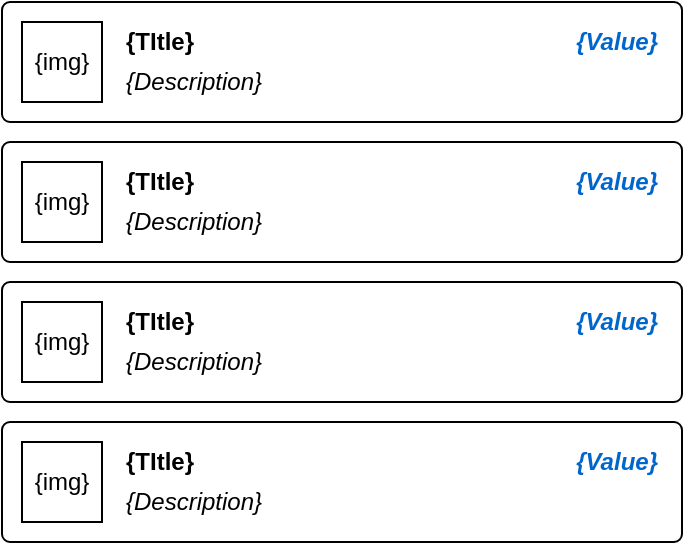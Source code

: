 <mxfile version="20.8.16" type="device"><diagram id="231i00YgfzE0QRONw8nu" name="Page-1"><mxGraphModel dx="1418" dy="838" grid="1" gridSize="10" guides="1" tooltips="1" connect="1" arrows="1" fold="1" page="1" pageScale="1" pageWidth="827" pageHeight="1169" math="0" shadow="0"><root><mxCell id="0"/><mxCell id="1" parent="0"/><mxCell id="LixINrJu6YiHYAf0aIgL-4" value="" style="rounded=1;whiteSpace=wrap;html=1;arcSize=8;absoluteArcSize=1;container=1;recursiveResize=0;collapsible=0;" vertex="1" parent="1"><mxGeometry x="260" y="510" width="340" height="60" as="geometry"/></mxCell><mxCell id="LixINrJu6YiHYAf0aIgL-1" value="{img}" style="rounded=0;whiteSpace=wrap;html=1;" vertex="1" parent="LixINrJu6YiHYAf0aIgL-4"><mxGeometry x="10" y="10" width="40" height="40" as="geometry"/></mxCell><mxCell id="LixINrJu6YiHYAf0aIgL-2" value="{TItle}" style="text;html=1;strokeColor=none;fillColor=none;align=left;verticalAlign=middle;whiteSpace=wrap;rounded=0;fontStyle=1" vertex="1" parent="LixINrJu6YiHYAf0aIgL-4"><mxGeometry x="60" y="10" width="60" height="20" as="geometry"/></mxCell><mxCell id="LixINrJu6YiHYAf0aIgL-3" value="{Description}" style="text;html=1;strokeColor=none;fillColor=none;align=left;verticalAlign=middle;whiteSpace=wrap;rounded=0;fontStyle=2" vertex="1" parent="LixINrJu6YiHYAf0aIgL-4"><mxGeometry x="60" y="30" width="190" height="20" as="geometry"/></mxCell><mxCell id="LixINrJu6YiHYAf0aIgL-5" value="{Value}" style="text;html=1;strokeColor=none;fillColor=none;align=right;verticalAlign=middle;whiteSpace=wrap;rounded=0;fontStyle=3;fontColor=#0066CC;" vertex="1" parent="1"><mxGeometry x="530" y="520" width="60" height="20" as="geometry"/></mxCell><mxCell id="LixINrJu6YiHYAf0aIgL-6" value="" style="rounded=1;whiteSpace=wrap;html=1;arcSize=8;absoluteArcSize=1;container=1;recursiveResize=0;collapsible=0;" vertex="1" parent="1"><mxGeometry x="260" y="580" width="340" height="60" as="geometry"/></mxCell><mxCell id="LixINrJu6YiHYAf0aIgL-7" value="{img}" style="rounded=0;whiteSpace=wrap;html=1;" vertex="1" parent="LixINrJu6YiHYAf0aIgL-6"><mxGeometry x="10" y="10" width="40" height="40" as="geometry"/></mxCell><mxCell id="LixINrJu6YiHYAf0aIgL-8" value="{TItle}" style="text;html=1;strokeColor=none;fillColor=none;align=left;verticalAlign=middle;whiteSpace=wrap;rounded=0;fontStyle=1" vertex="1" parent="LixINrJu6YiHYAf0aIgL-6"><mxGeometry x="60" y="10" width="60" height="20" as="geometry"/></mxCell><mxCell id="LixINrJu6YiHYAf0aIgL-9" value="{Description}" style="text;html=1;strokeColor=none;fillColor=none;align=left;verticalAlign=middle;whiteSpace=wrap;rounded=0;fontStyle=2" vertex="1" parent="LixINrJu6YiHYAf0aIgL-6"><mxGeometry x="60" y="30" width="190" height="20" as="geometry"/></mxCell><mxCell id="LixINrJu6YiHYAf0aIgL-10" value="{Value}" style="text;html=1;strokeColor=none;fillColor=none;align=right;verticalAlign=middle;whiteSpace=wrap;rounded=0;fontStyle=3;fontColor=#0066CC;" vertex="1" parent="1"><mxGeometry x="530" y="590" width="60" height="20" as="geometry"/></mxCell><mxCell id="LixINrJu6YiHYAf0aIgL-11" value="" style="rounded=1;whiteSpace=wrap;html=1;arcSize=8;absoluteArcSize=1;container=1;recursiveResize=0;collapsible=0;" vertex="1" parent="1"><mxGeometry x="260" y="650" width="340" height="60" as="geometry"/></mxCell><mxCell id="LixINrJu6YiHYAf0aIgL-12" value="{img}" style="rounded=0;whiteSpace=wrap;html=1;" vertex="1" parent="LixINrJu6YiHYAf0aIgL-11"><mxGeometry x="10" y="10" width="40" height="40" as="geometry"/></mxCell><mxCell id="LixINrJu6YiHYAf0aIgL-13" value="{TItle}" style="text;html=1;strokeColor=none;fillColor=none;align=left;verticalAlign=middle;whiteSpace=wrap;rounded=0;fontStyle=1" vertex="1" parent="LixINrJu6YiHYAf0aIgL-11"><mxGeometry x="60" y="10" width="60" height="20" as="geometry"/></mxCell><mxCell id="LixINrJu6YiHYAf0aIgL-14" value="{Description}" style="text;html=1;strokeColor=none;fillColor=none;align=left;verticalAlign=middle;whiteSpace=wrap;rounded=0;fontStyle=2" vertex="1" parent="LixINrJu6YiHYAf0aIgL-11"><mxGeometry x="60" y="30" width="190" height="20" as="geometry"/></mxCell><mxCell id="LixINrJu6YiHYAf0aIgL-15" value="{Value}" style="text;html=1;strokeColor=none;fillColor=none;align=right;verticalAlign=middle;whiteSpace=wrap;rounded=0;fontStyle=3;fontColor=#0066CC;" vertex="1" parent="1"><mxGeometry x="530" y="660" width="60" height="20" as="geometry"/></mxCell><mxCell id="LixINrJu6YiHYAf0aIgL-16" value="" style="rounded=1;whiteSpace=wrap;html=1;arcSize=8;absoluteArcSize=1;container=1;recursiveResize=0;collapsible=0;" vertex="1" parent="1"><mxGeometry x="260" y="720" width="340" height="60" as="geometry"/></mxCell><mxCell id="LixINrJu6YiHYAf0aIgL-17" value="{img}" style="rounded=0;whiteSpace=wrap;html=1;" vertex="1" parent="LixINrJu6YiHYAf0aIgL-16"><mxGeometry x="10" y="10" width="40" height="40" as="geometry"/></mxCell><mxCell id="LixINrJu6YiHYAf0aIgL-18" value="{TItle}" style="text;html=1;strokeColor=none;fillColor=none;align=left;verticalAlign=middle;whiteSpace=wrap;rounded=0;fontStyle=1" vertex="1" parent="LixINrJu6YiHYAf0aIgL-16"><mxGeometry x="60" y="10" width="60" height="20" as="geometry"/></mxCell><mxCell id="LixINrJu6YiHYAf0aIgL-19" value="{Description}" style="text;html=1;strokeColor=none;fillColor=none;align=left;verticalAlign=middle;whiteSpace=wrap;rounded=0;fontStyle=2" vertex="1" parent="LixINrJu6YiHYAf0aIgL-16"><mxGeometry x="60" y="30" width="190" height="20" as="geometry"/></mxCell><mxCell id="LixINrJu6YiHYAf0aIgL-20" value="{Value}" style="text;html=1;strokeColor=none;fillColor=none;align=right;verticalAlign=middle;whiteSpace=wrap;rounded=0;fontStyle=3;fontColor=#0066CC;" vertex="1" parent="1"><mxGeometry x="530" y="730" width="60" height="20" as="geometry"/></mxCell></root></mxGraphModel></diagram></mxfile>